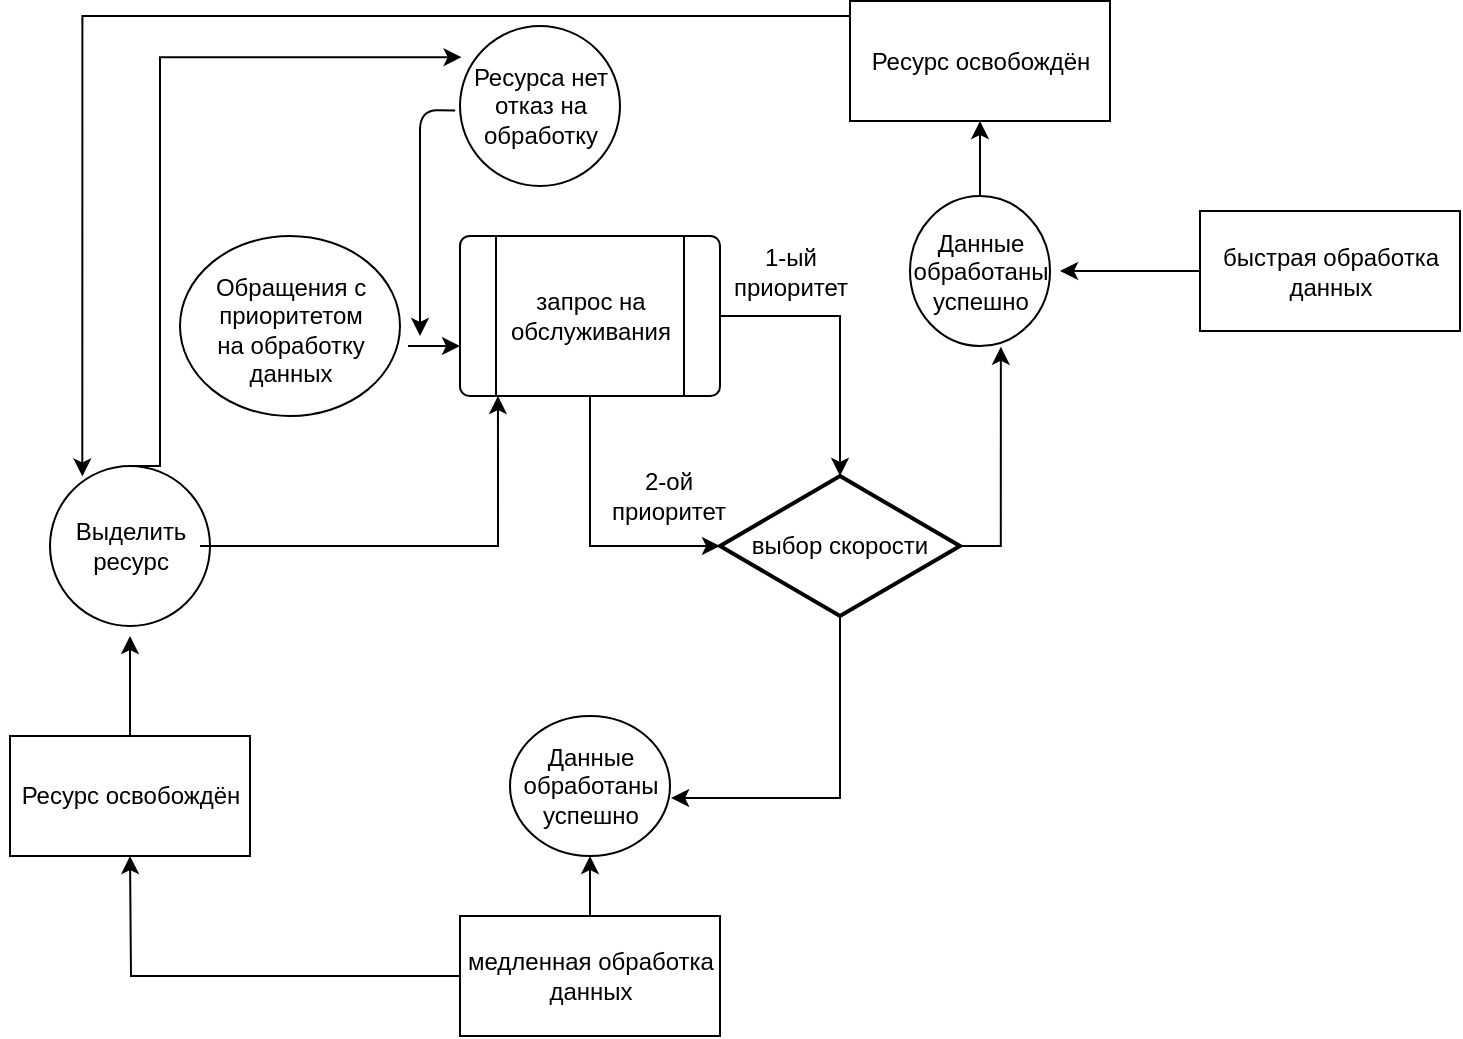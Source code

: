 <mxfile version="14.6.1" type="github">
  <diagram id="LLZetBV8wA-yIWmWfyGf" name="Page-1">
    <mxGraphModel dx="1236" dy="515" grid="1" gridSize="10" guides="1" tooltips="1" connect="1" arrows="1" fold="1" page="1" pageScale="1" pageWidth="827" pageHeight="1169" math="0" shadow="0">
      <root>
        <mxCell id="0" />
        <mxCell id="1" parent="0" />
        <mxCell id="h8h1M2zPlAzsrF8mlHuS-2" value="" style="verticalLabelPosition=bottom;verticalAlign=top;html=1;shape=mxgraph.flowchart.on-page_reference;" parent="1" vertex="1">
          <mxGeometry x="170" y="130" width="110" height="90" as="geometry" />
        </mxCell>
        <mxCell id="h8h1M2zPlAzsrF8mlHuS-54" style="edgeStyle=orthogonalEdgeStyle;rounded=0;orthogonalLoop=1;jettySize=auto;html=1;exitX=1;exitY=0.5;exitDx=0;exitDy=0;" parent="1" source="h8h1M2zPlAzsrF8mlHuS-3" target="h8h1M2zPlAzsrF8mlHuS-4" edge="1">
          <mxGeometry relative="1" as="geometry">
            <mxPoint x="480" y="170" as="targetPoint" />
          </mxGeometry>
        </mxCell>
        <mxCell id="h8h1M2zPlAzsrF8mlHuS-55" style="edgeStyle=orthogonalEdgeStyle;rounded=0;orthogonalLoop=1;jettySize=auto;html=1;exitX=0.5;exitY=1;exitDx=0;exitDy=0;entryX=0;entryY=0.5;entryDx=0;entryDy=0;entryPerimeter=0;" parent="1" source="h8h1M2zPlAzsrF8mlHuS-3" target="h8h1M2zPlAzsrF8mlHuS-4" edge="1">
          <mxGeometry relative="1" as="geometry">
            <mxPoint x="375" y="280" as="targetPoint" />
          </mxGeometry>
        </mxCell>
        <mxCell id="h8h1M2zPlAzsrF8mlHuS-3" value="" style="verticalLabelPosition=bottom;verticalAlign=top;html=1;shape=process;whiteSpace=wrap;rounded=1;size=0.14;arcSize=6;" parent="1" vertex="1">
          <mxGeometry x="310" y="130" width="130" height="80" as="geometry" />
        </mxCell>
        <mxCell id="h8h1M2zPlAzsrF8mlHuS-57" style="edgeStyle=orthogonalEdgeStyle;rounded=0;orthogonalLoop=1;jettySize=auto;html=1;exitX=1;exitY=0.5;exitDx=0;exitDy=0;exitPerimeter=0;entryX=0.649;entryY=1.005;entryDx=0;entryDy=0;entryPerimeter=0;" parent="1" source="h8h1M2zPlAzsrF8mlHuS-4" target="h8h1M2zPlAzsrF8mlHuS-7" edge="1">
          <mxGeometry relative="1" as="geometry" />
        </mxCell>
        <mxCell id="h8h1M2zPlAzsrF8mlHuS-58" style="edgeStyle=orthogonalEdgeStyle;rounded=0;orthogonalLoop=1;jettySize=auto;html=1;exitX=0.5;exitY=1;exitDx=0;exitDy=0;exitPerimeter=0;entryX=1.007;entryY=0.62;entryDx=0;entryDy=0;entryPerimeter=0;" parent="1" source="h8h1M2zPlAzsrF8mlHuS-4" target="h8h1M2zPlAzsrF8mlHuS-12" edge="1">
          <mxGeometry relative="1" as="geometry">
            <mxPoint x="500" y="400" as="targetPoint" />
          </mxGeometry>
        </mxCell>
        <mxCell id="h8h1M2zPlAzsrF8mlHuS-4" value="&lt;font style=&quot;vertical-align: inherit&quot;&gt;&lt;font style=&quot;vertical-align: inherit&quot;&gt;выбор скорости&lt;/font&gt;&lt;/font&gt;" style="strokeWidth=2;html=1;shape=mxgraph.flowchart.decision;whiteSpace=wrap;" parent="1" vertex="1">
          <mxGeometry x="440" y="250" width="120" height="70" as="geometry" />
        </mxCell>
        <mxCell id="h8h1M2zPlAzsrF8mlHuS-29" style="edgeStyle=orthogonalEdgeStyle;rounded=0;orthogonalLoop=1;jettySize=auto;html=1;" parent="1" source="h8h1M2zPlAzsrF8mlHuS-5" edge="1">
          <mxGeometry relative="1" as="geometry">
            <mxPoint x="610" y="147.5" as="targetPoint" />
          </mxGeometry>
        </mxCell>
        <mxCell id="h8h1M2zPlAzsrF8mlHuS-5" value="" style="rounded=0;whiteSpace=wrap;html=1;" parent="1" vertex="1">
          <mxGeometry x="680" y="117.5" width="130" height="60" as="geometry" />
        </mxCell>
        <mxCell id="h8h1M2zPlAzsrF8mlHuS-6" value="" style="verticalLabelPosition=bottom;verticalAlign=top;html=1;shape=mxgraph.flowchart.on-page_reference;" parent="1" vertex="1">
          <mxGeometry x="335" y="370" width="80" height="70" as="geometry" />
        </mxCell>
        <mxCell id="h8h1M2zPlAzsrF8mlHuS-43" style="edgeStyle=orthogonalEdgeStyle;rounded=0;orthogonalLoop=1;jettySize=auto;html=1;exitX=0.5;exitY=0;exitDx=0;exitDy=0;exitPerimeter=0;entryX=0.5;entryY=1;entryDx=0;entryDy=0;" parent="1" source="h8h1M2zPlAzsrF8mlHuS-7" target="h8h1M2zPlAzsrF8mlHuS-30" edge="1">
          <mxGeometry relative="1" as="geometry" />
        </mxCell>
        <mxCell id="h8h1M2zPlAzsrF8mlHuS-7" value="" style="verticalLabelPosition=bottom;verticalAlign=top;html=1;shape=mxgraph.flowchart.on-page_reference;" parent="1" vertex="1">
          <mxGeometry x="535" y="110" width="70" height="75" as="geometry" />
        </mxCell>
        <mxCell id="h8h1M2zPlAzsrF8mlHuS-8" value="&lt;font style=&quot;vertical-align: inherit&quot;&gt;&lt;font style=&quot;vertical-align: inherit&quot;&gt;&lt;font style=&quot;vertical-align: inherit&quot;&gt;&lt;font style=&quot;vertical-align: inherit&quot;&gt;&lt;font style=&quot;vertical-align: inherit&quot;&gt;&lt;font style=&quot;vertical-align: inherit&quot;&gt;&lt;font style=&quot;vertical-align: inherit&quot;&gt;&lt;font style=&quot;vertical-align: inherit&quot;&gt;&lt;br&gt;&lt;font style=&quot;vertical-align: inherit&quot;&gt;&lt;font style=&quot;vertical-align: inherit&quot;&gt;&lt;font style=&quot;vertical-align: inherit&quot;&gt;&lt;font style=&quot;vertical-align: inherit&quot;&gt;&lt;font style=&quot;vertical-align: inherit&quot;&gt;&lt;font style=&quot;vertical-align: inherit&quot;&gt;&lt;font style=&quot;vertical-align: inherit&quot;&gt;&lt;/font&gt;&lt;br&gt;&lt;font style=&quot;vertical-align: inherit&quot;&gt;&lt;font style=&quot;vertical-align: inherit&quot;&gt;&lt;font style=&quot;vertical-align: inherit&quot;&gt;&lt;font style=&quot;vertical-align: inherit&quot;&gt;&lt;font style=&quot;vertical-align: inherit&quot;&gt;&lt;font style=&quot;vertical-align: inherit&quot;&gt;Обращения&amp;nbsp;&lt;/font&gt;&lt;/font&gt;&lt;/font&gt;&lt;/font&gt;&lt;/font&gt;&lt;font style=&quot;vertical-align: inherit&quot;&gt;&lt;font style=&quot;vertical-align: inherit&quot;&gt;&lt;font style=&quot;vertical-align: inherit&quot;&gt;&lt;font style=&quot;vertical-align: inherit&quot;&gt;&lt;font style=&quot;vertical-align: inherit&quot;&gt;с&lt;br&gt;&lt;/font&gt;&lt;/font&gt;&lt;/font&gt;&lt;/font&gt;&lt;/font&gt;&lt;font style=&quot;vertical-align: inherit&quot;&gt;&lt;font style=&quot;vertical-align: inherit&quot;&gt;&lt;font style=&quot;vertical-align: inherit&quot;&gt;&lt;font style=&quot;vertical-align: inherit&quot;&gt;&lt;font style=&quot;vertical-align: inherit&quot;&gt;приоритетом &lt;/font&gt;&lt;/font&gt;&lt;/font&gt;&lt;/font&gt;&lt;/font&gt;&lt;/font&gt;&lt;br&gt;&lt;font style=&quot;vertical-align: inherit&quot;&gt;&lt;font style=&quot;vertical-align: inherit&quot;&gt;&lt;font style=&quot;vertical-align: inherit&quot;&gt;&lt;font style=&quot;vertical-align: inherit&quot;&gt;&lt;font style=&quot;vertical-align: inherit&quot;&gt;&lt;font style=&quot;vertical-align: inherit&quot;&gt;на&amp;nbsp;&lt;/font&gt;&lt;/font&gt;&lt;/font&gt;&lt;/font&gt;&lt;/font&gt;&lt;/font&gt;&lt;/font&gt;&lt;/font&gt;&lt;/font&gt;&lt;/font&gt;&lt;/font&gt;&lt;/font&gt;&lt;/font&gt;&lt;/font&gt;&lt;font style=&quot;vertical-align: inherit&quot;&gt;&lt;font style=&quot;vertical-align: inherit&quot;&gt;&lt;font style=&quot;vertical-align: inherit&quot;&gt;&lt;font style=&quot;vertical-align: inherit&quot;&gt;&lt;font style=&quot;vertical-align: inherit&quot;&gt;&lt;font style=&quot;vertical-align: inherit&quot;&gt;&lt;font style=&quot;vertical-align: inherit&quot;&gt;&lt;font style=&quot;vertical-align: inherit&quot;&gt;&lt;font style=&quot;vertical-align: inherit&quot;&gt;&lt;font style=&quot;vertical-align: inherit&quot;&gt;&lt;font style=&quot;vertical-align: inherit&quot;&gt;&lt;font style=&quot;vertical-align: inherit&quot;&gt;&lt;font style=&quot;vertical-align: inherit&quot;&gt;&lt;font style=&quot;vertical-align: inherit&quot;&gt;обработку&lt;/font&gt;&lt;/font&gt;&lt;/font&gt;&lt;/font&gt;&lt;/font&gt;&lt;/font&gt;&lt;/font&gt;&lt;/font&gt;&lt;br&gt;&lt;/font&gt;&lt;/font&gt;&lt;/font&gt;&lt;/font&gt;&lt;/font&gt;&lt;/font&gt;&lt;font style=&quot;vertical-align: inherit&quot;&gt;&lt;font style=&quot;vertical-align: inherit&quot;&gt;&lt;font style=&quot;vertical-align: inherit&quot;&gt;&lt;font style=&quot;vertical-align: inherit&quot;&gt;&lt;font style=&quot;vertical-align: inherit&quot;&gt;&lt;font style=&quot;vertical-align: inherit&quot;&gt;&lt;font style=&quot;vertical-align: inherit&quot;&gt;&lt;font style=&quot;vertical-align: inherit&quot;&gt;&lt;font style=&quot;vertical-align: inherit&quot;&gt;&lt;font style=&quot;vertical-align: inherit&quot;&gt;данных&lt;/font&gt;&lt;/font&gt;&lt;/font&gt;&lt;/font&gt;&lt;/font&gt;&lt;/font&gt;&lt;/font&gt;&lt;/font&gt;&lt;/font&gt;&lt;/font&gt;&lt;br&gt;&lt;br&gt;&lt;/font&gt;&lt;/font&gt;&lt;/font&gt;&lt;/font&gt;&lt;/font&gt;&lt;/font&gt;" style="text;html=1;resizable=0;autosize=1;align=center;verticalAlign=middle;points=[];fillColor=none;strokeColor=none;rounded=0;" parent="1" vertex="1">
          <mxGeometry x="180" y="120" width="90" height="100" as="geometry" />
        </mxCell>
        <mxCell id="h8h1M2zPlAzsrF8mlHuS-9" value="&lt;font style=&quot;vertical-align: inherit&quot;&gt;&lt;font style=&quot;vertical-align: inherit&quot;&gt;&lt;font style=&quot;vertical-align: inherit&quot;&gt;&lt;font style=&quot;vertical-align: inherit&quot;&gt;&lt;font style=&quot;vertical-align: inherit&quot;&gt;&lt;font style=&quot;vertical-align: inherit&quot;&gt;&lt;font style=&quot;vertical-align: inherit&quot;&gt;&lt;font style=&quot;vertical-align: inherit&quot;&gt;&lt;font style=&quot;vertical-align: inherit&quot;&gt;&lt;font style=&quot;vertical-align: inherit&quot;&gt;&lt;font style=&quot;vertical-align: inherit&quot;&gt;&lt;font style=&quot;vertical-align: inherit&quot;&gt;&lt;font style=&quot;vertical-align: inherit&quot;&gt;&lt;font style=&quot;vertical-align: inherit&quot;&gt;&lt;font style=&quot;vertical-align: inherit&quot;&gt;&lt;font style=&quot;vertical-align: inherit&quot;&gt;&lt;font style=&quot;vertical-align: inherit&quot;&gt;&lt;font style=&quot;vertical-align: inherit&quot;&gt;запрос на&lt;/font&gt;&lt;/font&gt;&lt;br&gt;&lt;/font&gt;&lt;/font&gt;&lt;/font&gt;&lt;/font&gt;&lt;/font&gt;&lt;/font&gt;&lt;/font&gt;&lt;/font&gt;&lt;/font&gt;&lt;/font&gt;&lt;font style=&quot;vertical-align: inherit&quot;&gt;&lt;font style=&quot;vertical-align: inherit&quot;&gt;&lt;font style=&quot;vertical-align: inherit&quot;&gt;&lt;font style=&quot;vertical-align: inherit&quot;&gt; обслуживания&lt;/font&gt;&lt;/font&gt;&lt;/font&gt;&lt;/font&gt;&lt;br&gt;&lt;/font&gt;&lt;/font&gt;&lt;/font&gt;&lt;/font&gt;&lt;/font&gt;&lt;/font&gt;" style="text;html=1;resizable=0;autosize=1;align=center;verticalAlign=middle;points=[];fillColor=none;strokeColor=none;rounded=0;" parent="1" vertex="1">
          <mxGeometry x="325" y="155" width="100" height="30" as="geometry" />
        </mxCell>
        <mxCell id="h8h1M2zPlAzsrF8mlHuS-11" value="&lt;font style=&quot;vertical-align: inherit&quot;&gt;&lt;font style=&quot;vertical-align: inherit&quot;&gt;&lt;font style=&quot;vertical-align: inherit&quot;&gt;&lt;font style=&quot;vertical-align: inherit&quot;&gt;&lt;font style=&quot;vertical-align: inherit&quot;&gt;&lt;font style=&quot;vertical-align: inherit&quot;&gt;&lt;font style=&quot;vertical-align: inherit&quot;&gt;&lt;font style=&quot;vertical-align: inherit&quot;&gt;Данные&lt;br&gt;&lt;/font&gt;&lt;/font&gt;&lt;font style=&quot;vertical-align: inherit&quot;&gt;&lt;font style=&quot;vertical-align: inherit&quot;&gt;обработаны&lt;br&gt;&lt;/font&gt;&lt;/font&gt;&lt;font style=&quot;vertical-align: inherit&quot;&gt;&lt;font style=&quot;vertical-align: inherit&quot;&gt;успешно&lt;/font&gt;&lt;/font&gt;&lt;br&gt;&lt;/font&gt;&lt;/font&gt;&lt;/font&gt;&lt;/font&gt;&lt;/font&gt;&lt;/font&gt;" style="text;html=1;resizable=0;autosize=1;align=center;verticalAlign=middle;points=[];fillColor=none;strokeColor=none;rounded=0;" parent="1" vertex="1">
          <mxGeometry x="530" y="122.5" width="80" height="50" as="geometry" />
        </mxCell>
        <mxCell id="h8h1M2zPlAzsrF8mlHuS-12" value="&lt;font style=&quot;vertical-align: inherit&quot;&gt;&lt;font style=&quot;vertical-align: inherit&quot;&gt;&lt;font style=&quot;vertical-align: inherit&quot;&gt;&lt;font style=&quot;vertical-align: inherit&quot;&gt;&lt;font style=&quot;vertical-align: inherit&quot;&gt;&lt;font style=&quot;vertical-align: inherit&quot;&gt;&lt;font style=&quot;vertical-align: inherit&quot;&gt;&lt;font style=&quot;vertical-align: inherit&quot;&gt;Данные&lt;br&gt;&lt;/font&gt;&lt;/font&gt;&lt;font style=&quot;vertical-align: inherit&quot;&gt;&lt;font style=&quot;vertical-align: inherit&quot;&gt;обработаны&lt;br&gt;&lt;/font&gt;&lt;/font&gt;&lt;font style=&quot;vertical-align: inherit&quot;&gt;&lt;font style=&quot;vertical-align: inherit&quot;&gt;успешно&lt;/font&gt;&lt;/font&gt;&lt;br&gt;&lt;/font&gt;&lt;/font&gt;&lt;/font&gt;&lt;/font&gt;&lt;/font&gt;&lt;/font&gt;" style="text;html=1;resizable=0;autosize=1;align=center;verticalAlign=middle;points=[];fillColor=none;strokeColor=none;rounded=0;" parent="1" vertex="1">
          <mxGeometry x="335" y="380" width="80" height="50" as="geometry" />
        </mxCell>
        <mxCell id="h8h1M2zPlAzsrF8mlHuS-14" value="&lt;font style=&quot;vertical-align: inherit&quot;&gt;&lt;font style=&quot;vertical-align: inherit&quot;&gt;&lt;font style=&quot;vertical-align: inherit&quot;&gt;&lt;font style=&quot;vertical-align: inherit&quot;&gt;&lt;font style=&quot;vertical-align: inherit&quot;&gt;&lt;font style=&quot;vertical-align: inherit&quot;&gt;&lt;font style=&quot;vertical-align: inherit&quot;&gt;&lt;font style=&quot;vertical-align: inherit&quot;&gt;быстрая обработка&lt;br&gt;&lt;/font&gt;&lt;/font&gt;&lt;font style=&quot;vertical-align: inherit&quot;&gt;&lt;font style=&quot;vertical-align: inherit&quot;&gt;данных&lt;/font&gt;&lt;/font&gt;&lt;br&gt;&lt;/font&gt;&lt;/font&gt;&lt;/font&gt;&lt;/font&gt;&lt;/font&gt;&lt;/font&gt;" style="text;html=1;resizable=0;autosize=1;align=center;verticalAlign=middle;points=[];fillColor=none;strokeColor=none;rounded=0;" parent="1" vertex="1">
          <mxGeometry x="685" y="132.5" width="120" height="30" as="geometry" />
        </mxCell>
        <mxCell id="h8h1M2zPlAzsrF8mlHuS-40" style="edgeStyle=orthogonalEdgeStyle;rounded=0;orthogonalLoop=1;jettySize=auto;html=1;" parent="1" source="h8h1M2zPlAzsrF8mlHuS-15" edge="1">
          <mxGeometry relative="1" as="geometry">
            <mxPoint x="145" y="330" as="targetPoint" />
          </mxGeometry>
        </mxCell>
        <mxCell id="h8h1M2zPlAzsrF8mlHuS-15" value="" style="rounded=0;whiteSpace=wrap;html=1;" parent="1" vertex="1">
          <mxGeometry x="85" y="380" width="120" height="60" as="geometry" />
        </mxCell>
        <mxCell id="h8h1M2zPlAzsrF8mlHuS-16" value="&lt;font style=&quot;vertical-align: inherit&quot;&gt;&lt;font style=&quot;vertical-align: inherit&quot;&gt;&lt;font style=&quot;vertical-align: inherit&quot;&gt;&lt;font style=&quot;vertical-align: inherit&quot;&gt;&lt;font style=&quot;vertical-align: inherit&quot;&gt;&lt;font style=&quot;vertical-align: inherit&quot;&gt;&lt;font style=&quot;vertical-align: inherit&quot;&gt;&lt;font style=&quot;vertical-align: inherit&quot;&gt;Ресурс освобождён&lt;/font&gt;&lt;/font&gt;&lt;br&gt;&lt;/font&gt;&lt;/font&gt;&lt;/font&gt;&lt;/font&gt;&lt;/font&gt;&lt;/font&gt;" style="text;html=1;resizable=0;autosize=1;align=center;verticalAlign=middle;points=[];fillColor=none;strokeColor=none;rounded=0;" parent="1" vertex="1">
          <mxGeometry x="80" y="400" width="130" height="20" as="geometry" />
        </mxCell>
        <mxCell id="h8h1M2zPlAzsrF8mlHuS-21" value="" style="ellipse;whiteSpace=wrap;html=1;aspect=fixed;" parent="1" vertex="1">
          <mxGeometry x="310" y="25" width="80" height="80" as="geometry" />
        </mxCell>
        <mxCell id="h8h1M2zPlAzsrF8mlHuS-22" value="&lt;font style=&quot;vertical-align: inherit&quot;&gt;&lt;font style=&quot;vertical-align: inherit&quot;&gt;&lt;font style=&quot;vertical-align: inherit&quot;&gt;&lt;font style=&quot;vertical-align: inherit&quot;&gt;&lt;font style=&quot;vertical-align: inherit&quot;&gt;&lt;font style=&quot;vertical-align: inherit&quot;&gt;&lt;font style=&quot;vertical-align: inherit&quot;&gt;&lt;font style=&quot;vertical-align: inherit&quot;&gt;&lt;font style=&quot;vertical-align: inherit&quot;&gt;&lt;font style=&quot;vertical-align: inherit&quot;&gt;Ресурса нет&lt;br&gt;&lt;/font&gt;&lt;/font&gt;&lt;/font&gt;&lt;/font&gt;&lt;font style=&quot;vertical-align: inherit&quot;&gt;&lt;font style=&quot;vertical-align: inherit&quot;&gt;отказ на&lt;br&gt;&lt;/font&gt;&lt;/font&gt;&lt;font style=&quot;vertical-align: inherit&quot;&gt;&lt;font style=&quot;vertical-align: inherit&quot;&gt;обработку&lt;/font&gt;&lt;/font&gt;&lt;br&gt;&lt;/font&gt;&lt;/font&gt;&lt;/font&gt;&lt;/font&gt;&lt;/font&gt;&lt;/font&gt;" style="text;html=1;resizable=0;autosize=1;align=center;verticalAlign=middle;points=[];fillColor=none;strokeColor=none;rounded=0;" parent="1" vertex="1">
          <mxGeometry x="310" y="40" width="80" height="50" as="geometry" />
        </mxCell>
        <mxCell id="h8h1M2zPlAzsrF8mlHuS-28" style="edgeStyle=orthogonalEdgeStyle;rounded=0;orthogonalLoop=1;jettySize=auto;html=1;exitX=0.5;exitY=0;exitDx=0;exitDy=0;entryX=0.5;entryY=1;entryDx=0;entryDy=0;entryPerimeter=0;" parent="1" source="h8h1M2zPlAzsrF8mlHuS-25" target="h8h1M2zPlAzsrF8mlHuS-6" edge="1">
          <mxGeometry relative="1" as="geometry" />
        </mxCell>
        <mxCell id="h8h1M2zPlAzsrF8mlHuS-39" value="" style="edgeStyle=orthogonalEdgeStyle;rounded=0;orthogonalLoop=1;jettySize=auto;html=1;" parent="1" source="h8h1M2zPlAzsrF8mlHuS-25" edge="1">
          <mxGeometry relative="1" as="geometry">
            <mxPoint x="145" y="440" as="targetPoint" />
          </mxGeometry>
        </mxCell>
        <mxCell id="h8h1M2zPlAzsrF8mlHuS-25" value="" style="rounded=0;whiteSpace=wrap;html=1;" parent="1" vertex="1">
          <mxGeometry x="310" y="470" width="130" height="60" as="geometry" />
        </mxCell>
        <mxCell id="h8h1M2zPlAzsrF8mlHuS-26" value="&lt;font style=&quot;vertical-align: inherit&quot;&gt;&lt;font style=&quot;vertical-align: inherit&quot;&gt;&lt;font style=&quot;vertical-align: inherit&quot;&gt;&lt;font style=&quot;vertical-align: inherit&quot;&gt;&lt;font style=&quot;vertical-align: inherit&quot;&gt;&lt;font style=&quot;vertical-align: inherit&quot;&gt;&lt;font style=&quot;vertical-align: inherit&quot;&gt;&lt;font style=&quot;vertical-align: inherit&quot;&gt;&lt;font style=&quot;vertical-align: inherit&quot;&gt;&lt;font style=&quot;vertical-align: inherit&quot;&gt;&lt;font style=&quot;vertical-align: inherit&quot;&gt;&lt;font style=&quot;vertical-align: inherit&quot;&gt;медленная обработка &lt;/font&gt;&lt;/font&gt;&lt;/font&gt;&lt;/font&gt;&lt;br&gt;&lt;/font&gt;&lt;/font&gt;&lt;font style=&quot;vertical-align: inherit&quot;&gt;&lt;font style=&quot;vertical-align: inherit&quot;&gt;&lt;font style=&quot;vertical-align: inherit&quot;&gt;&lt;font style=&quot;vertical-align: inherit&quot;&gt;&lt;font style=&quot;vertical-align: inherit&quot;&gt;&lt;font style=&quot;vertical-align: inherit&quot;&gt;данных&lt;/font&gt;&lt;/font&gt;&lt;/font&gt;&lt;/font&gt;&lt;/font&gt;&lt;/font&gt;&lt;br&gt;&lt;/font&gt;&lt;/font&gt;&lt;/font&gt;&lt;/font&gt;&lt;/font&gt;&lt;/font&gt;" style="text;html=1;resizable=0;autosize=1;align=center;verticalAlign=middle;points=[];fillColor=none;strokeColor=none;rounded=0;" parent="1" vertex="1">
          <mxGeometry x="305" y="485" width="140" height="30" as="geometry" />
        </mxCell>
        <mxCell id="h8h1M2zPlAzsrF8mlHuS-42" style="edgeStyle=orthogonalEdgeStyle;rounded=0;orthogonalLoop=1;jettySize=auto;html=1;entryX=0.202;entryY=0.065;entryDx=0;entryDy=0;entryPerimeter=0;exitX=0.011;exitY=0.52;exitDx=0;exitDy=0;exitPerimeter=0;" parent="1" source="h8h1M2zPlAzsrF8mlHuS-31" target="h8h1M2zPlAzsrF8mlHuS-35" edge="1">
          <mxGeometry relative="1" as="geometry">
            <mxPoint x="100" y="40" as="targetPoint" />
            <mxPoint x="490" y="65" as="sourcePoint" />
            <Array as="points">
              <mxPoint x="506" y="20" />
              <mxPoint x="121" y="20" />
            </Array>
          </mxGeometry>
        </mxCell>
        <mxCell id="h8h1M2zPlAzsrF8mlHuS-30" value="" style="rounded=0;whiteSpace=wrap;html=1;" parent="1" vertex="1">
          <mxGeometry x="505" y="12.5" width="130" height="60" as="geometry" />
        </mxCell>
        <mxCell id="h8h1M2zPlAzsrF8mlHuS-31" value="&lt;font style=&quot;vertical-align: inherit&quot;&gt;&lt;font style=&quot;vertical-align: inherit&quot;&gt;&lt;font style=&quot;vertical-align: inherit&quot;&gt;&lt;font style=&quot;vertical-align: inherit&quot;&gt;&lt;font style=&quot;vertical-align: inherit&quot;&gt;&lt;font style=&quot;vertical-align: inherit&quot;&gt;&lt;font style=&quot;vertical-align: inherit&quot;&gt;&lt;font style=&quot;vertical-align: inherit&quot;&gt;Ресурс освобождён&lt;/font&gt;&lt;/font&gt;&lt;br&gt;&lt;/font&gt;&lt;/font&gt;&lt;/font&gt;&lt;/font&gt;&lt;/font&gt;&lt;/font&gt;" style="text;html=1;resizable=0;autosize=1;align=center;verticalAlign=middle;points=[];fillColor=none;strokeColor=none;rounded=0;" parent="1" vertex="1">
          <mxGeometry x="505" y="32.5" width="130" height="20" as="geometry" />
        </mxCell>
        <mxCell id="h8h1M2zPlAzsrF8mlHuS-34" value="" style="endArrow=classic;html=1;exitX=-0.03;exitY=0.544;exitDx=0;exitDy=0;exitPerimeter=0;" parent="1" source="h8h1M2zPlAzsrF8mlHuS-22" edge="1">
          <mxGeometry width="50" height="50" relative="1" as="geometry">
            <mxPoint x="280" y="55" as="sourcePoint" />
            <mxPoint x="290" y="180" as="targetPoint" />
            <Array as="points">
              <mxPoint x="290" y="67" />
            </Array>
          </mxGeometry>
        </mxCell>
        <mxCell id="h8h1M2zPlAzsrF8mlHuS-41" style="edgeStyle=orthogonalEdgeStyle;rounded=0;orthogonalLoop=1;jettySize=auto;html=1;exitX=0.5;exitY=0;exitDx=0;exitDy=0;entryX=0.01;entryY=0.012;entryDx=0;entryDy=0;entryPerimeter=0;" parent="1" source="h8h1M2zPlAzsrF8mlHuS-35" target="h8h1M2zPlAzsrF8mlHuS-22" edge="1">
          <mxGeometry relative="1" as="geometry">
            <mxPoint x="145" y="50" as="targetPoint" />
            <Array as="points">
              <mxPoint x="160" y="245" />
              <mxPoint x="160" y="41" />
            </Array>
          </mxGeometry>
        </mxCell>
        <mxCell id="h8h1M2zPlAzsrF8mlHuS-35" value="" style="ellipse;whiteSpace=wrap;html=1;aspect=fixed;" parent="1" vertex="1">
          <mxGeometry x="105" y="245" width="80" height="80" as="geometry" />
        </mxCell>
        <mxCell id="h8h1M2zPlAzsrF8mlHuS-37" style="edgeStyle=orthogonalEdgeStyle;rounded=0;orthogonalLoop=1;jettySize=auto;html=1;entryX=0.146;entryY=1;entryDx=0;entryDy=0;entryPerimeter=0;" parent="1" source="h8h1M2zPlAzsrF8mlHuS-36" target="h8h1M2zPlAzsrF8mlHuS-3" edge="1">
          <mxGeometry relative="1" as="geometry">
            <mxPoint x="329" y="220" as="targetPoint" />
          </mxGeometry>
        </mxCell>
        <mxCell id="h8h1M2zPlAzsrF8mlHuS-36" value="&lt;font style=&quot;vertical-align: inherit&quot;&gt;&lt;font style=&quot;vertical-align: inherit&quot;&gt;&lt;font style=&quot;vertical-align: inherit&quot;&gt;&lt;font style=&quot;vertical-align: inherit&quot;&gt;&lt;font style=&quot;vertical-align: inherit&quot;&gt;&lt;font style=&quot;vertical-align: inherit&quot;&gt;&lt;font style=&quot;vertical-align: inherit&quot;&gt;&lt;font style=&quot;vertical-align: inherit&quot;&gt;Выделить&lt;br&gt;&lt;/font&gt;&lt;/font&gt;&lt;font style=&quot;vertical-align: inherit&quot;&gt;&lt;font style=&quot;vertical-align: inherit&quot;&gt;ресурс&lt;/font&gt;&lt;/font&gt;&lt;br&gt;&lt;/font&gt;&lt;/font&gt;&lt;/font&gt;&lt;/font&gt;&lt;/font&gt;&lt;/font&gt;" style="text;html=1;resizable=0;autosize=1;align=center;verticalAlign=middle;points=[];fillColor=none;strokeColor=none;rounded=0;" parent="1" vertex="1">
          <mxGeometry x="110" y="270" width="70" height="30" as="geometry" />
        </mxCell>
        <mxCell id="h8h1M2zPlAzsrF8mlHuS-45" value="&lt;font style=&quot;vertical-align: inherit&quot;&gt;&lt;font style=&quot;vertical-align: inherit&quot;&gt;&lt;font style=&quot;vertical-align: inherit&quot;&gt;&lt;font style=&quot;vertical-align: inherit&quot;&gt;&lt;font style=&quot;vertical-align: inherit&quot;&gt;&lt;font style=&quot;vertical-align: inherit&quot;&gt;&lt;font style=&quot;vertical-align: inherit&quot;&gt;&lt;font style=&quot;vertical-align: inherit&quot;&gt;&lt;font style=&quot;vertical-align: inherit&quot;&gt;&lt;font style=&quot;vertical-align: inherit&quot;&gt;2-ой&lt;/font&gt;&lt;/font&gt;&lt;br&gt;&lt;/font&gt;&lt;/font&gt;&lt;font style=&quot;vertical-align: inherit&quot;&gt;&lt;font style=&quot;vertical-align: inherit&quot;&gt;&lt;font style=&quot;vertical-align: inherit&quot;&gt;&lt;font style=&quot;vertical-align: inherit&quot;&gt;приоритет&lt;/font&gt;&lt;/font&gt;&lt;/font&gt;&lt;/font&gt;&lt;br&gt;&lt;/font&gt;&lt;/font&gt;&lt;/font&gt;&lt;/font&gt;&lt;/font&gt;&lt;/font&gt;" style="text;html=1;resizable=0;autosize=1;align=center;verticalAlign=middle;points=[];fillColor=none;strokeColor=none;rounded=0;" parent="1" vertex="1">
          <mxGeometry x="379" y="245" width="70" height="30" as="geometry" />
        </mxCell>
        <mxCell id="h8h1M2zPlAzsrF8mlHuS-51" value="" style="endArrow=classic;html=1;" parent="1" edge="1">
          <mxGeometry width="50" height="50" relative="1" as="geometry">
            <mxPoint x="284" y="185" as="sourcePoint" />
            <mxPoint x="310" y="185" as="targetPoint" />
            <Array as="points">
              <mxPoint x="294" y="185" />
            </Array>
          </mxGeometry>
        </mxCell>
        <mxCell id="h8h1M2zPlAzsrF8mlHuS-53" value="&lt;font style=&quot;vertical-align: inherit&quot;&gt;&lt;font style=&quot;vertical-align: inherit&quot;&gt;&lt;font style=&quot;vertical-align: inherit&quot;&gt;&lt;font style=&quot;vertical-align: inherit&quot;&gt;&lt;font style=&quot;vertical-align: inherit&quot;&gt;&lt;font style=&quot;vertical-align: inherit&quot;&gt;&lt;font style=&quot;vertical-align: inherit&quot;&gt;&lt;font style=&quot;vertical-align: inherit&quot;&gt;&lt;font style=&quot;vertical-align: inherit&quot;&gt;&lt;font style=&quot;vertical-align: inherit&quot;&gt;&lt;font style=&quot;vertical-align: inherit&quot;&gt;&lt;font style=&quot;vertical-align: inherit&quot;&gt;1-ый &lt;/font&gt;&lt;/font&gt;&lt;/font&gt;&lt;/font&gt;&lt;br&gt;&lt;/font&gt;&lt;/font&gt;&lt;font style=&quot;vertical-align: inherit&quot;&gt;&lt;font style=&quot;vertical-align: inherit&quot;&gt;&lt;font style=&quot;vertical-align: inherit&quot;&gt;&lt;font style=&quot;vertical-align: inherit&quot;&gt;&lt;font style=&quot;vertical-align: inherit&quot;&gt;&lt;font style=&quot;vertical-align: inherit&quot;&gt;приоритет&lt;/font&gt;&lt;/font&gt;&lt;/font&gt;&lt;/font&gt;&lt;/font&gt;&lt;/font&gt;&lt;br&gt;&lt;/font&gt;&lt;/font&gt;&lt;/font&gt;&lt;/font&gt;&lt;/font&gt;&lt;/font&gt;" style="text;html=1;resizable=0;autosize=1;align=center;verticalAlign=middle;points=[];fillColor=none;strokeColor=none;rounded=0;" parent="1" vertex="1">
          <mxGeometry x="440" y="132.5" width="70" height="30" as="geometry" />
        </mxCell>
      </root>
    </mxGraphModel>
  </diagram>
</mxfile>
